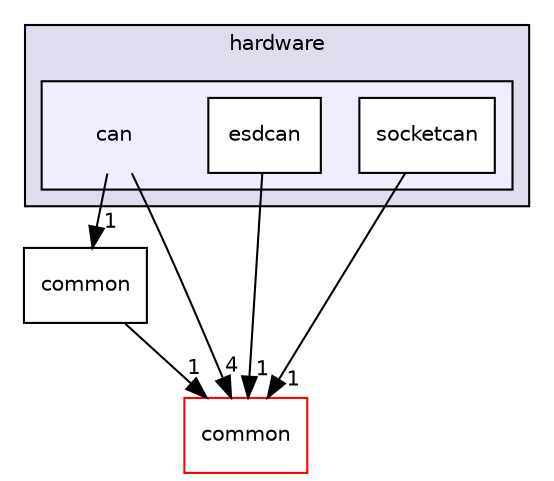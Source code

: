 digraph "modules/monitor/hardware/can" {
  compound=true
  node [ fontsize="10", fontname="Helvetica"];
  edge [ labelfontsize="10", labelfontname="Helvetica"];
  subgraph clusterdir_ea1248eb37da9d95c0689f81cf4ff9d2 {
    graph [ bgcolor="#ddddee", pencolor="black", label="hardware" fontname="Helvetica", fontsize="10", URL="dir_ea1248eb37da9d95c0689f81cf4ff9d2.html"]
  subgraph clusterdir_329d87c3786dc7d051e9cb192cd3ed9d {
    graph [ bgcolor="#eeeeff", pencolor="black", label="" URL="dir_329d87c3786dc7d051e9cb192cd3ed9d.html"];
    dir_329d87c3786dc7d051e9cb192cd3ed9d [shape=plaintext label="can"];
    dir_0ad648c187cb4073c2b805c46570795d [shape=box label="esdcan" color="black" fillcolor="white" style="filled" URL="dir_0ad648c187cb4073c2b805c46570795d.html"];
    dir_33cdde2c7f39b28b54f7073f6b442912 [shape=box label="socketcan" color="black" fillcolor="white" style="filled" URL="dir_33cdde2c7f39b28b54f7073f6b442912.html"];
  }
  }
  dir_01b67c2fb91f4e1b99e3c3abd77c4234 [shape=box label="common" URL="dir_01b67c2fb91f4e1b99e3c3abd77c4234.html"];
  dir_9a5e51f49964887903df6eed98080585 [shape=box label="common" fillcolor="white" style="filled" color="red" URL="dir_9a5e51f49964887903df6eed98080585.html"];
  dir_01b67c2fb91f4e1b99e3c3abd77c4234->dir_9a5e51f49964887903df6eed98080585 [headlabel="1", labeldistance=1.5 headhref="dir_000137_000050.html"];
  dir_329d87c3786dc7d051e9cb192cd3ed9d->dir_01b67c2fb91f4e1b99e3c3abd77c4234 [headlabel="1", labeldistance=1.5 headhref="dir_000139_000137.html"];
  dir_329d87c3786dc7d051e9cb192cd3ed9d->dir_9a5e51f49964887903df6eed98080585 [headlabel="4", labeldistance=1.5 headhref="dir_000139_000050.html"];
  dir_0ad648c187cb4073c2b805c46570795d->dir_9a5e51f49964887903df6eed98080585 [headlabel="1", labeldistance=1.5 headhref="dir_000140_000050.html"];
  dir_33cdde2c7f39b28b54f7073f6b442912->dir_9a5e51f49964887903df6eed98080585 [headlabel="1", labeldistance=1.5 headhref="dir_000141_000050.html"];
}
